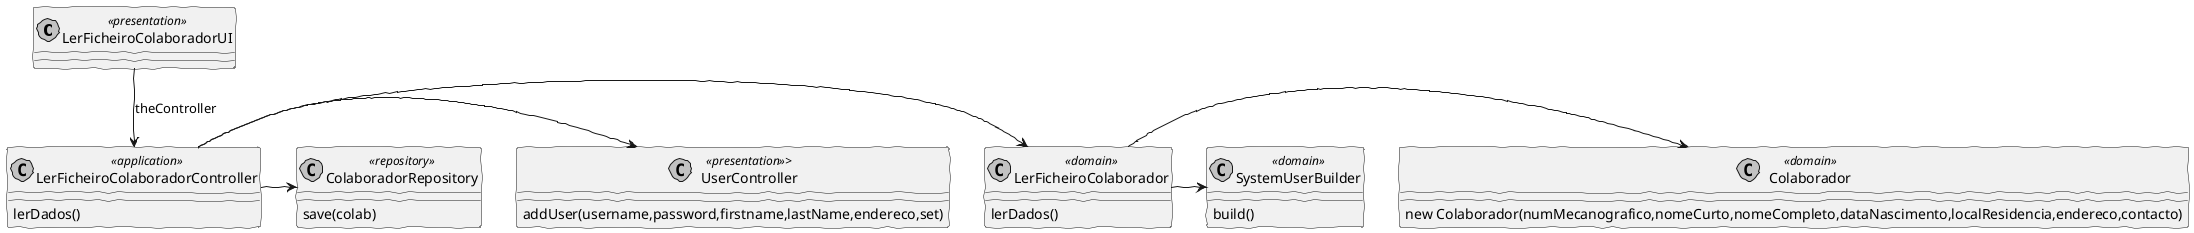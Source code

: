 @startuml
'http://plantuml.com/skinparam.html
skinparam handwritten true
skinparam monochrome true
skinparam packageStyle rect
skinparam defaultFontName FG Virgil
skinparam shadowing false

class LerFicheiroColaboradorUI <<presentation>>
class LerFicheiroColaboradorController <<application>>
class LerFicheiroColaborador <<domain>>
class Colaborador <<domain>>
class SystemUserBuilder <<domain>>
class UserController <<presentation>>>
class ColaboradorRepository <<repository>>


LerFicheiroColaboradorUI --> LerFicheiroColaboradorController : theController

LerFicheiroColaboradorController -> LerFicheiroColaborador
LerFicheiroColaboradorController -> UserController
LerFicheiroColaboradorController -> ColaboradorRepository

LerFicheiroColaborador -> Colaborador
LerFicheiroColaborador -> SystemUserBuilder

Colaborador : new Colaborador(numMecanografico,nomeCurto,nomeCompleto,dataNascimento,localResidencia,endereco,contacto)

LerFicheiroColaborador : lerDados()

SystemUserBuilder : build()

ColaboradorRepository : save(colab)

LerFicheiroColaboradorController : lerDados()

UserController : addUser(username,password,firstname,lastName,endereco,set)

@enduml